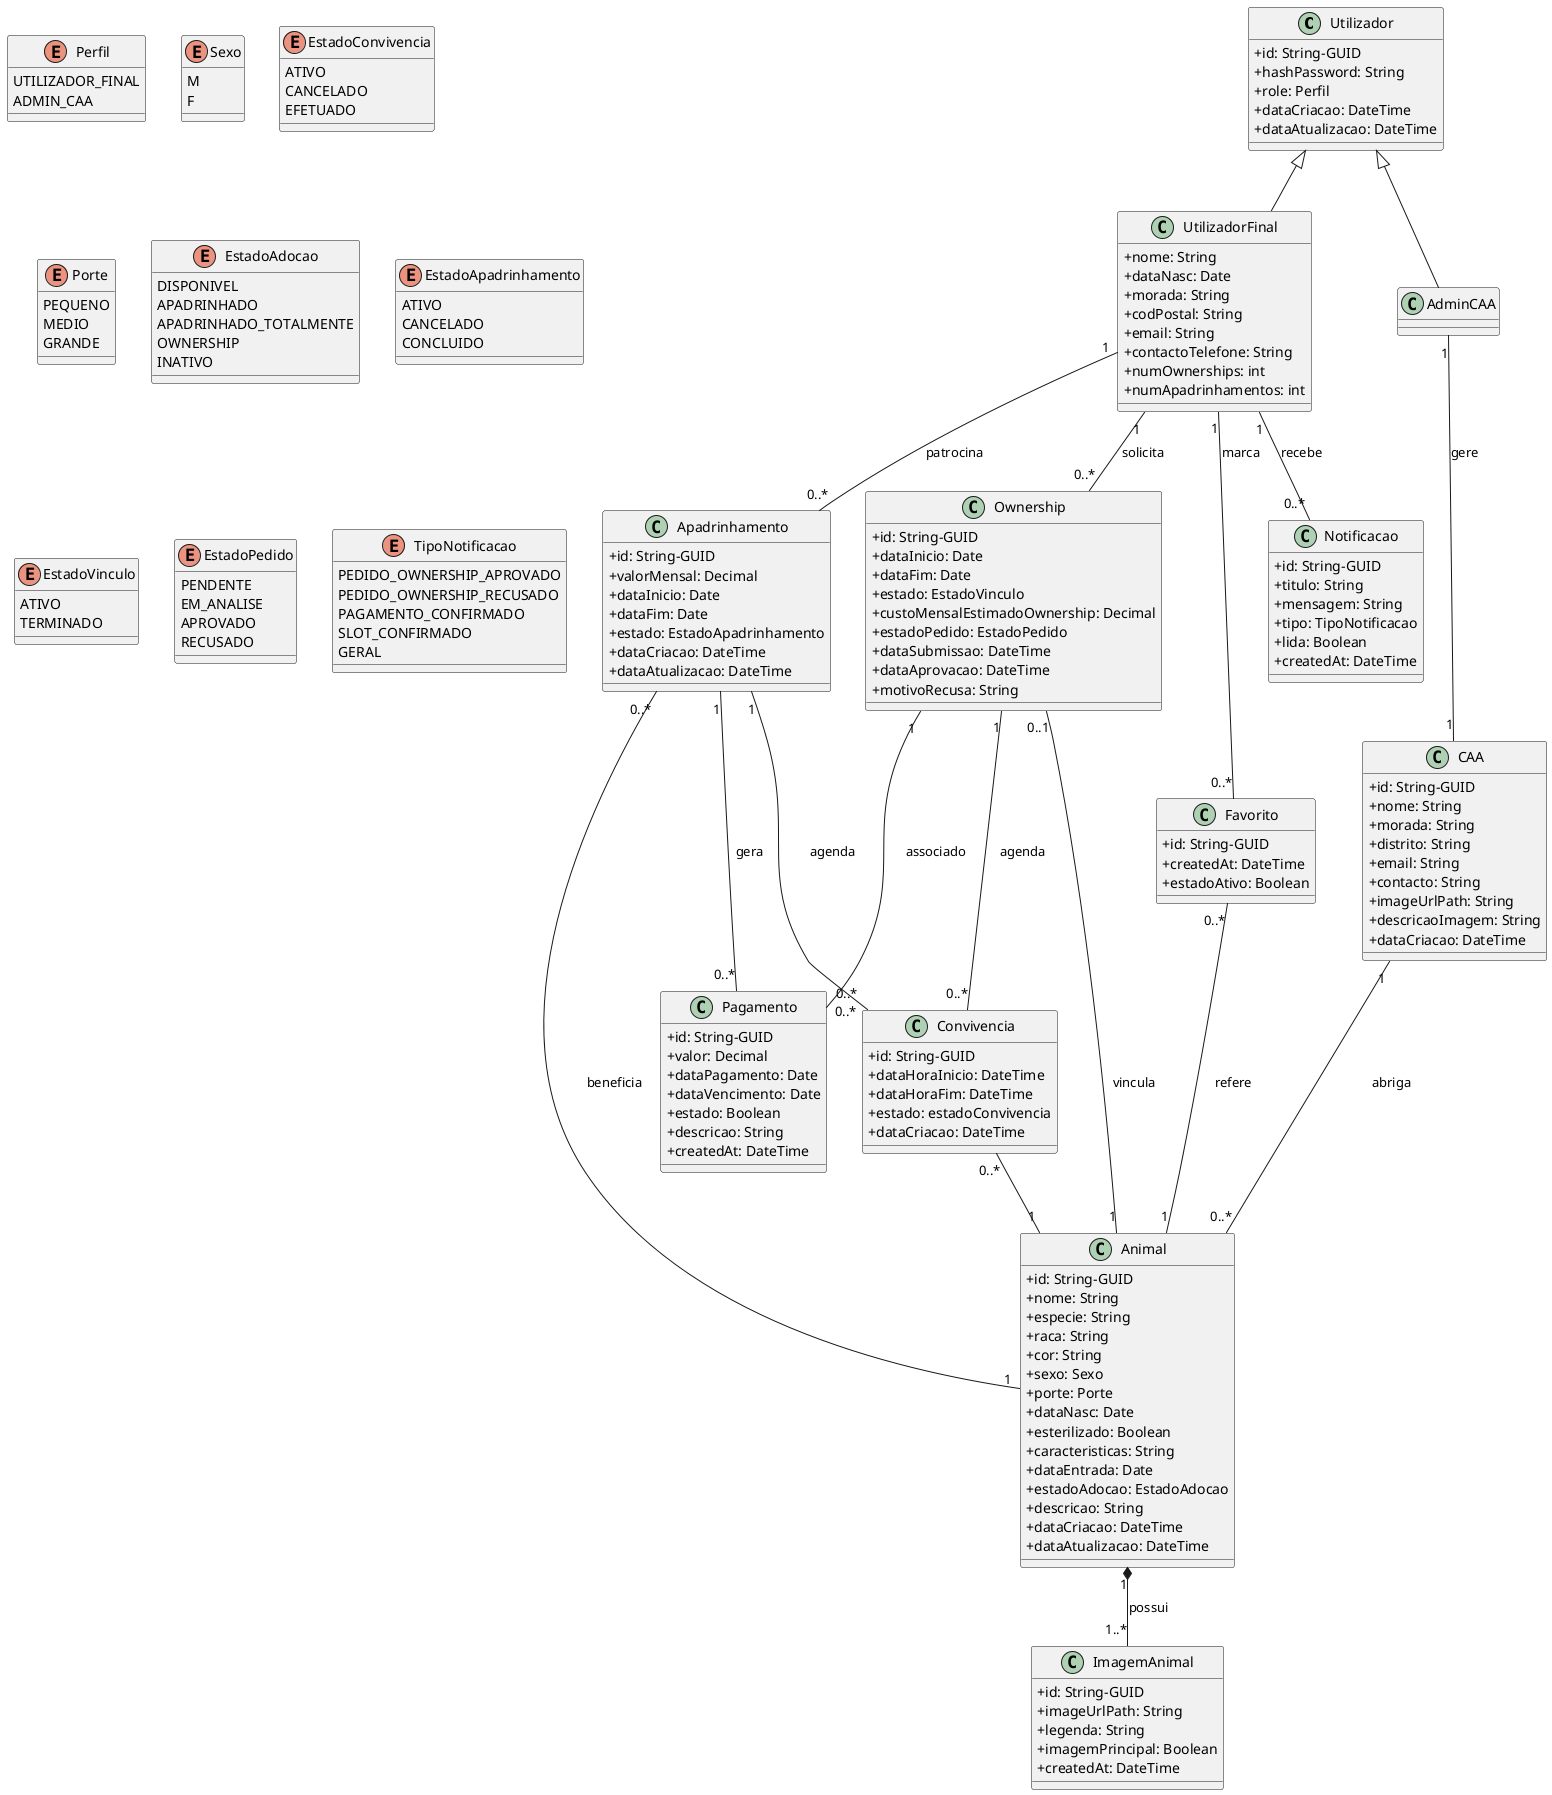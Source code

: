 @startuml
skinparam classAttributeIconSize 0

' ================ UTILIZADORES ================
class Utilizador {
  +id: String-GUID
  +hashPassword: String
  +role: Perfil
  +dataCriacao: DateTime
  +dataAtualizacao: DateTime
}

class UtilizadorFinal {
  +nome: String
  +dataNasc: Date
  +morada: String
  +codPostal: String
  +email: String
  +contactoTelefone: String
  +numOwnerships: int
  +numApadrinhamentos: int
}

class AdminCAA {
}

Utilizador <|-- UtilizadorFinal
Utilizador <|-- AdminCAA

' ================ CAA (Centro de Acolhimento Animal) ================
class CAA {
  +id: String-GUID
  +nome: String
  +morada: String
  +distrito: String
  +email: String
  +contacto: String
  +imageUrlPath: String
  +descricaoImagem: String
  +dataCriacao: DateTime
}


' ================ ANIMAIS ================
class Animal {
  +id: String-GUID
  +nome: String
  +especie: String
  +raca: String
  +cor: String
  +sexo: Sexo
  +porte: Porte
  +dataNasc: Date
  +esterilizado: Boolean
  +caracteristicas: String
  +dataEntrada: Date
  +estadoAdocao: EstadoAdocao
  +descricao: String
  +dataCriacao: DateTime
  +dataAtualizacao: DateTime
}

class ImagemAnimal {
  +id: String-GUID
  +imageUrlPath: String
  +legenda: String
  +imagemPrincipal: Boolean
  +createdAt: DateTime
}

' ================ APADRINHAMENTO (Fostering) ================
class Apadrinhamento {
  +id: String-GUID
  +valorMensal: Decimal
  +dataInicio: Date
  +dataFim: Date
  +estado: EstadoApadrinhamento
  +dataCriacao: DateTime
  +dataAtualizacao: DateTime
}

' ================ Convivencia (SlotConvivencia + PeriodoConvivencia) ================
class Convivencia {
  +id: String-GUID
  +dataHoraInicio: DateTime
  +dataHoraFim: DateTime
  +estado: estadoConvivencia
  +dataCriacao: DateTime
}

' ================ VÍNCULO RESPONSÁVEL (Ownership) ================
class Ownership {
  +id: String-GUID
  +dataInicio: Date
  +dataFim: Date
  +estado: EstadoVinculo
  +custoMensalEstimadoOwnership: Decimal
  +estadoPedido: EstadoPedido
  +dataSubmissao: DateTime
  +dataAprovacao: DateTime
  +motivoRecusa: String
}

' ================ PAGAMENTOS (Mock) ================
class Pagamento {
  +id: String-GUID
  +valor: Decimal
  +dataPagamento: Date
  +dataVencimento: Date
  +estado: Boolean
  +descricao: String
  +createdAt: DateTime
}

' ================ OUTROS ================
class Favorito {
  +id: String-GUID
  +createdAt: DateTime
  +estadoAtivo: Boolean
}

class Notificacao {
  +id: String-GUID
  +titulo: String
  +mensagem: String
  +tipo: TipoNotificacao
  +lida: Boolean
  +createdAt: DateTime
}

' ================ ENUMS ================
enum Perfil {
  UTILIZADOR_FINAL
  ADMIN_CAA
}

enum Sexo {
  M
  F
}

enum EstadoConvivencia {
  ATIVO
  CANCELADO
  EFETUADO
}

enum Porte {
  PEQUENO
  MEDIO
  GRANDE
}

enum EstadoAdocao {
  DISPONIVEL
  APADRINHADO
  APADRINHADO_TOTALMENTE
  OWNERSHIP
  INATIVO
}

enum EstadoApadrinhamento {
  ATIVO
  CANCELADO
  CONCLUIDO
}

enum EstadoVinculo {
  ATIVO
  TERMINADO
}

enum EstadoPedido {
  PENDENTE
  EM_ANALISE
  APROVADO
  RECUSADO
}

enum TipoNotificacao {
  PEDIDO_OWNERSHIP_APROVADO
  PEDIDO_OWNERSHIP_RECUSADO
  PAGAMENTO_CONFIRMADO
  SLOT_CONFIRMADO
  GERAL
}

' ================ RELAÇÕES CAA ================
AdminCAA "1" -- "1" CAA : gere
CAA "1" -- "0..*" Animal : abriga

' ================ RELAÇÕES ANIMAL ================
Animal "1" *-- "1..*" ImagemAnimal : possui
Convivencia "0..*" -- "1" Animal

' ================ RELAÇÕES APADRINHAMENTO ================
UtilizadorFinal "1" -- "0..*" Apadrinhamento : patrocina
Apadrinhamento  "0..*" -- "1" Animal : beneficia
Apadrinhamento  "1" -- "0..*" Convivencia : agenda
Apadrinhamento  "1" -- "0..*" Pagamento : gera

' ================ RELAÇÕES VÍNCULO RESPONSÁVEL ================
UtilizadorFinal "1" -- "0..*" Ownership : solicita
Ownership "0..1" -- "1" Animal : vincula
Ownership "1" -- "0..*" Convivencia : agenda
Ownership "1" -- "0..*" Pagamento : associado

' ================ RELAÇÕES UTILIZADOR ================
UtilizadorFinal "1" -- "0..*" Favorito : marca
Favorito "0..*" -- "1" Animal : refere

UtilizadorFinal "1" -- "0..*" Notificacao : recebe
@enduml
